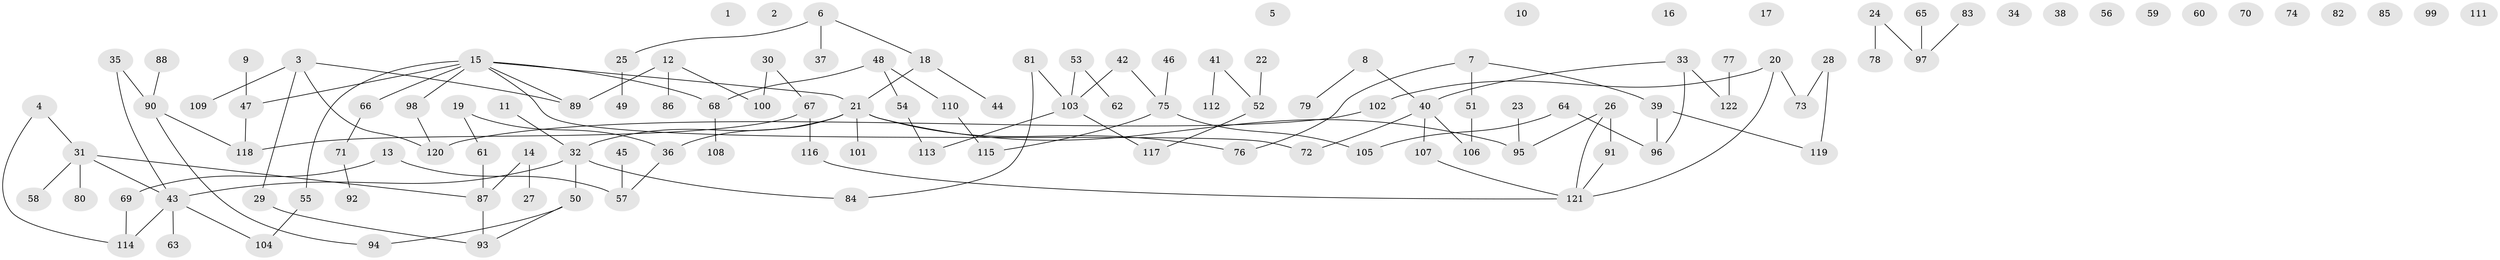 // Generated by graph-tools (version 1.1) at 2025/49/03/09/25 03:49:12]
// undirected, 122 vertices, 123 edges
graph export_dot {
graph [start="1"]
  node [color=gray90,style=filled];
  1;
  2;
  3;
  4;
  5;
  6;
  7;
  8;
  9;
  10;
  11;
  12;
  13;
  14;
  15;
  16;
  17;
  18;
  19;
  20;
  21;
  22;
  23;
  24;
  25;
  26;
  27;
  28;
  29;
  30;
  31;
  32;
  33;
  34;
  35;
  36;
  37;
  38;
  39;
  40;
  41;
  42;
  43;
  44;
  45;
  46;
  47;
  48;
  49;
  50;
  51;
  52;
  53;
  54;
  55;
  56;
  57;
  58;
  59;
  60;
  61;
  62;
  63;
  64;
  65;
  66;
  67;
  68;
  69;
  70;
  71;
  72;
  73;
  74;
  75;
  76;
  77;
  78;
  79;
  80;
  81;
  82;
  83;
  84;
  85;
  86;
  87;
  88;
  89;
  90;
  91;
  92;
  93;
  94;
  95;
  96;
  97;
  98;
  99;
  100;
  101;
  102;
  103;
  104;
  105;
  106;
  107;
  108;
  109;
  110;
  111;
  112;
  113;
  114;
  115;
  116;
  117;
  118;
  119;
  120;
  121;
  122;
  3 -- 29;
  3 -- 89;
  3 -- 109;
  3 -- 120;
  4 -- 31;
  4 -- 114;
  6 -- 18;
  6 -- 25;
  6 -- 37;
  7 -- 39;
  7 -- 51;
  7 -- 76;
  8 -- 40;
  8 -- 79;
  9 -- 47;
  11 -- 32;
  12 -- 86;
  12 -- 89;
  12 -- 100;
  13 -- 57;
  13 -- 69;
  14 -- 27;
  14 -- 87;
  15 -- 21;
  15 -- 47;
  15 -- 55;
  15 -- 66;
  15 -- 68;
  15 -- 72;
  15 -- 89;
  15 -- 98;
  18 -- 21;
  18 -- 44;
  19 -- 36;
  19 -- 61;
  20 -- 73;
  20 -- 102;
  20 -- 121;
  21 -- 32;
  21 -- 36;
  21 -- 76;
  21 -- 95;
  21 -- 101;
  22 -- 52;
  23 -- 95;
  24 -- 78;
  24 -- 97;
  25 -- 49;
  26 -- 91;
  26 -- 95;
  26 -- 121;
  28 -- 73;
  28 -- 119;
  29 -- 93;
  30 -- 67;
  30 -- 100;
  31 -- 43;
  31 -- 58;
  31 -- 80;
  31 -- 87;
  32 -- 43;
  32 -- 50;
  32 -- 84;
  33 -- 40;
  33 -- 96;
  33 -- 122;
  35 -- 43;
  35 -- 90;
  36 -- 57;
  39 -- 96;
  39 -- 119;
  40 -- 72;
  40 -- 106;
  40 -- 107;
  41 -- 52;
  41 -- 112;
  42 -- 75;
  42 -- 103;
  43 -- 63;
  43 -- 104;
  43 -- 114;
  45 -- 57;
  46 -- 75;
  47 -- 118;
  48 -- 54;
  48 -- 68;
  48 -- 110;
  50 -- 93;
  50 -- 94;
  51 -- 106;
  52 -- 117;
  53 -- 62;
  53 -- 103;
  54 -- 113;
  55 -- 104;
  61 -- 87;
  64 -- 96;
  64 -- 105;
  65 -- 97;
  66 -- 71;
  67 -- 116;
  67 -- 118;
  68 -- 108;
  69 -- 114;
  71 -- 92;
  75 -- 105;
  75 -- 115;
  77 -- 122;
  81 -- 84;
  81 -- 103;
  83 -- 97;
  87 -- 93;
  88 -- 90;
  90 -- 94;
  90 -- 118;
  91 -- 121;
  98 -- 120;
  102 -- 120;
  103 -- 113;
  103 -- 117;
  107 -- 121;
  110 -- 115;
  116 -- 121;
}
